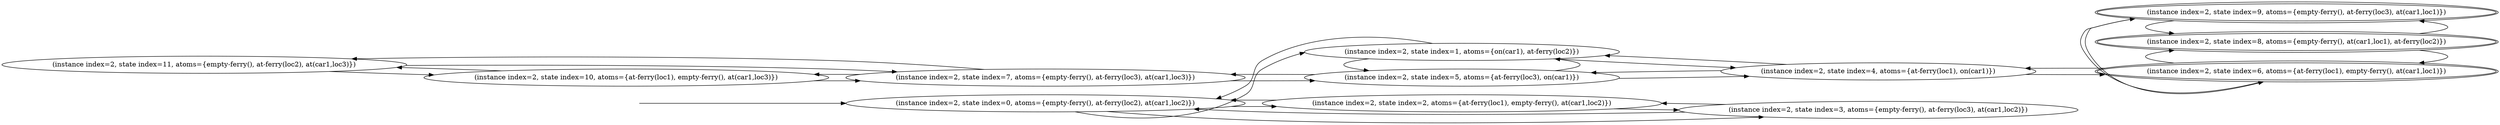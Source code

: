 digraph {
rankdir="LR"
s11[label="(instance index=2, state index=11, atoms={empty-ferry(), at-ferry(loc2), at(car1,loc3)})"]
s10[label="(instance index=2, state index=10, atoms={at-ferry(loc1), empty-ferry(), at(car1,loc3)})"]
s3[label="(instance index=2, state index=3, atoms={empty-ferry(), at-ferry(loc3), at(car1,loc2)})"]
s2[label="(instance index=2, state index=2, atoms={at-ferry(loc1), empty-ferry(), at(car1,loc2)})"]
s7[label="(instance index=2, state index=7, atoms={empty-ferry(), at-ferry(loc3), at(car1,loc3)})"]
s0[label="(instance index=2, state index=0, atoms={empty-ferry(), at-ferry(loc2), at(car1,loc2)})"]
s5[label="(instance index=2, state index=5, atoms={at-ferry(loc3), on(car1)})"]
s1[label="(instance index=2, state index=1, atoms={on(car1), at-ferry(loc2)})"]
s4[label="(instance index=2, state index=4, atoms={at-ferry(loc1), on(car1)})"]
s8[peripheries=2,label="(instance index=2, state index=8, atoms={empty-ferry(), at(car1,loc1), at-ferry(loc2)})"]
s9[peripheries=2,label="(instance index=2, state index=9, atoms={empty-ferry(), at-ferry(loc3), at(car1,loc1)})"]
s6[peripheries=2,label="(instance index=2, state index=6, atoms={at-ferry(loc1), empty-ferry(), at(car1,loc1)})"]
Dangling [ label = "", style = invis ]
{ rank = same; Dangling }
Dangling -> s0
{ rank = same; s0}
{ rank = same; s7,s0}
{ rank = same; s5,s1}
{ rank = same; s4}
{ rank = same; s8,s9,s6}
{
s11->s7
s11->s10
s10->s7
s10->s11
s3->s2
s3->s0
s2->s3
s2->s0
}
{
s7->s5
s7->s11
s7->s10
s0->s3
s0->s2
s0->s1
}
{
s5->s7
s5->s4
s5->s1
s1->s5
s1->s4
s1->s0
}
{
s4->s6
s4->s5
s4->s1
}
{
s8->s6
s8->s9
s9->s6
s9->s8
s6->s4
s6->s9
s6->s8
}
}
